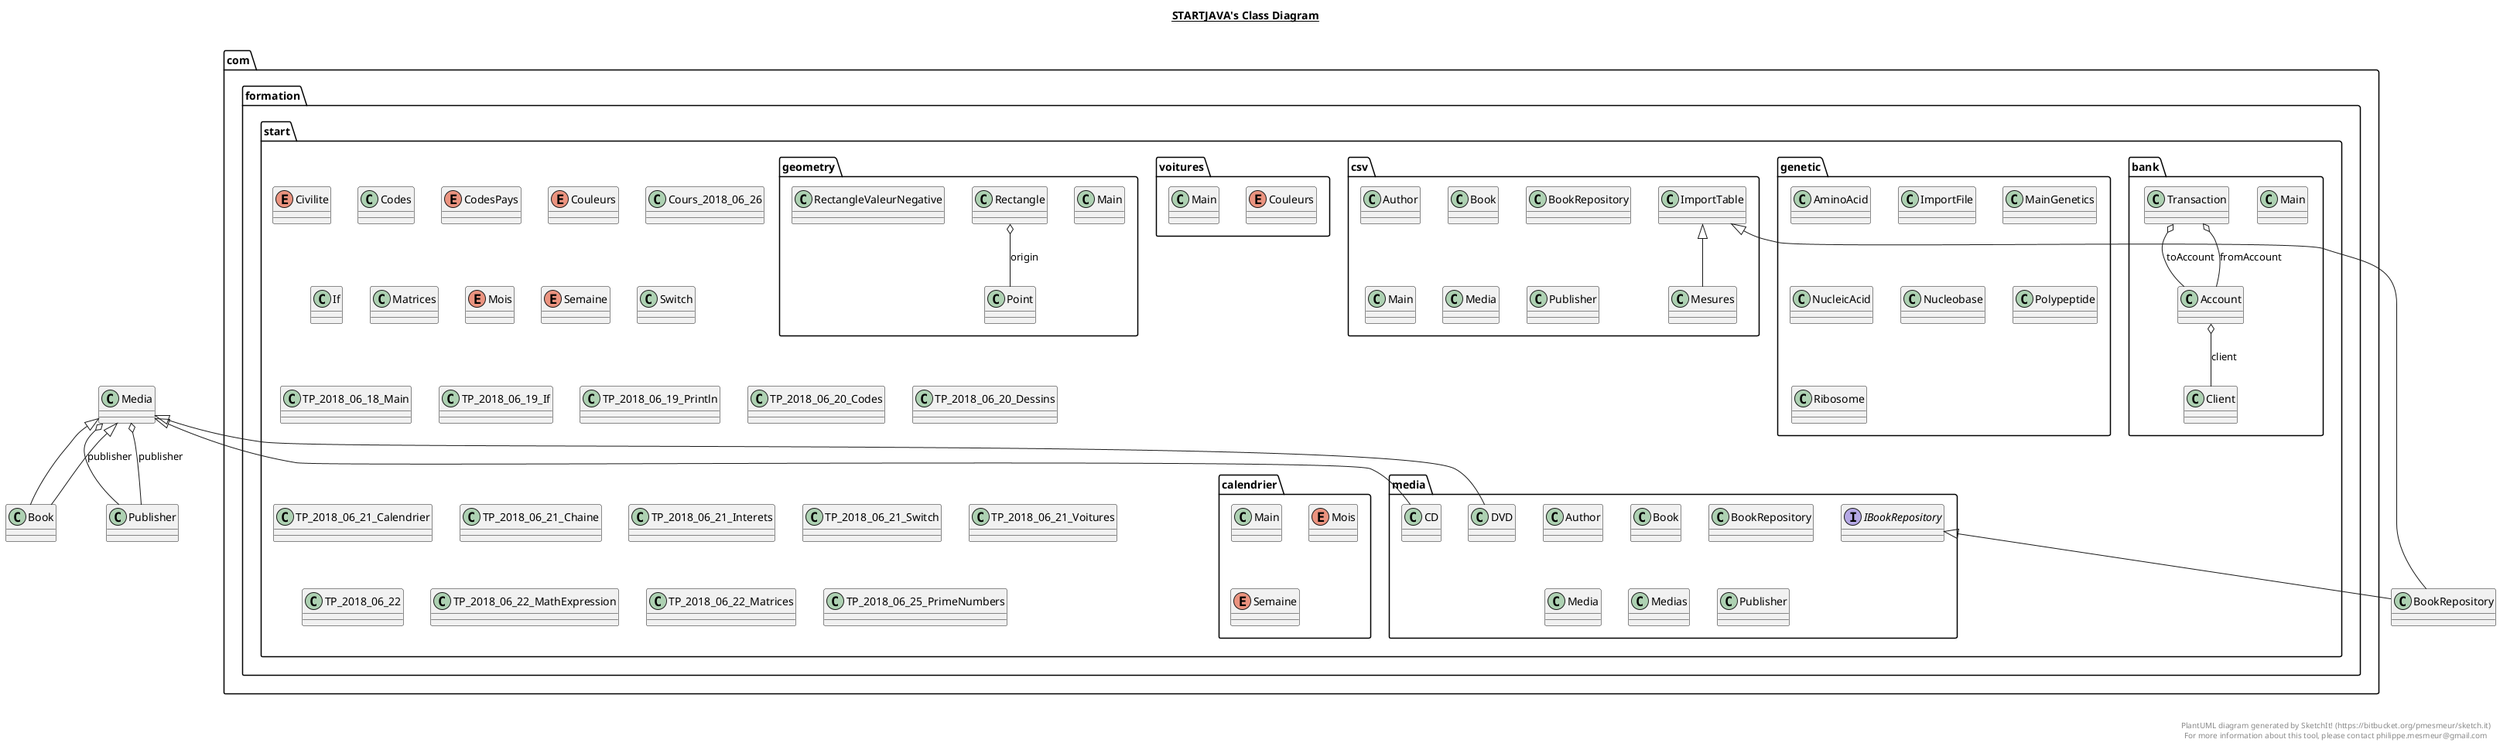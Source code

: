 @startuml

title __STARTJAVA's Class Diagram__\n

  package com.formation.start {
    package com.formation.start.bank {
      class Account {
      }
    }
  }
  

  package com.formation.start {
    package com.formation.start.genetic {
      class AminoAcid {
      }
    }
  }
  

  package com.formation.start {
    package com.formation.start.csv {
      class Author {
      }
    }
  }
  

  package com.formation.start {
    package com.formation.start.media {
      class Author {
      }
    }
  }
  

  package com.formation.start {
    package com.formation.start.csv {
      class Book {
      }
    }
  }
  

  package com.formation.start {
    package com.formation.start.media {
      class Book {
      }
    }
  }
  

  package com.formation.start {
    package com.formation.start.media {
      class BookRepository {
      }
    }
  }
  

  package com.formation.start {
    package com.formation.start.csv {
      class BookRepository {
      }
    }
  }
  

  package com.formation.start {
    package com.formation.start.media {
      class CD {
      }
    }
  }
  

  package com.formation.start {
    enum Civilite {
    }
  }
  

  package com.formation.start {
    package com.formation.start.bank {
      class Client {
      }
    }
  }
  

  package com.formation.start {
    class Codes {
    }
  }
  

  package com.formation.start {
    enum CodesPays {
    }
  }
  

  package com.formation.start {
    enum Couleurs {
    }
  }
  

  package com.formation.start {
    package com.formation.start.voitures {
      enum Couleurs {
      }
    }
  }
  

  package com.formation.start {
    class Cours_2018_06_26 {
    }
  }
  

  package com.formation.start {
    package com.formation.start.media {
      class DVD {
      }
    }
  }
  

  package com.formation.start {
    package com.formation.start.media {
      interface IBookRepository {
      }
    }
  }
  

  package com.formation.start {
    class If {
    }
  }
  

  package com.formation.start {
    package com.formation.start.genetic {
      class ImportFile {
      }
    }
  }
  

  package com.formation.start {
    package com.formation.start.csv {
      class ImportTable {
      }
    }
  }
  

  package com.formation.start {
    package com.formation.start.geometry {
      class Main {
      }
    }
  }
  

  package com.formation.start {
    package com.formation.start.calendrier {
      class Main {
      }
    }
  }
  

  package com.formation.start {
    package com.formation.start.bank {
      class Main {
      }
    }
  }
  

  package com.formation.start {
    package com.formation.start.voitures {
      class Main {
      }
    }
  }
  

  package com.formation.start {
    package com.formation.start.csv {
      class Main {
      }
    }
  }
  

  package com.formation.start {
    package com.formation.start.genetic {
      class MainGenetics {
      }
    }
  }
  

  package com.formation.start {
    class Matrices {
    }
  }
  

  package com.formation.start {
    package com.formation.start.csv {
      class Media {
      }
    }
  }
  

  package com.formation.start {
    package com.formation.start.media {
      class Media {
      }
    }
  }
  

  package com.formation.start {
    package com.formation.start.media {
      class Medias {
      }
    }
  }
  

  package com.formation.start {
    package com.formation.start.csv {
      class Mesures {
      }
    }
  }
  

  package com.formation.start {
    package com.formation.start.calendrier {
      enum Mois {
      }
    }
  }
  

  package com.formation.start {
    enum Mois {
    }
  }
  

  package com.formation.start {
    package com.formation.start.genetic {
      class NucleicAcid {
      }
    }
  }
  

  package com.formation.start {
    package com.formation.start.genetic {
      class Nucleobase {
      }
    }
  }
  

  package com.formation.start {
    package com.formation.start.geometry {
      class Point {
      }
    }
  }
  

  package com.formation.start {
    package com.formation.start.genetic {
      class Polypeptide {
      }
    }
  }
  

  package com.formation.start {
    package com.formation.start.media {
      class Publisher {
      }
    }
  }
  

  package com.formation.start {
    package com.formation.start.csv {
      class Publisher {
      }
    }
  }
  

  package com.formation.start {
    package com.formation.start.geometry {
      class Rectangle {
      }
    }
  }
  

  package com.formation.start {
    package com.formation.start.geometry {
      class RectangleValeurNegative {
      }
    }
  }
  

  package com.formation.start {
    package com.formation.start.genetic {
      class Ribosome {
      }
    }
  }
  

  package com.formation.start {
    enum Semaine {
    }
  }
  

  package com.formation.start {
    package com.formation.start.calendrier {
      enum Semaine {
      }
    }
  }
  

  package com.formation.start {
    class Switch {
    }
  }
  

  package com.formation.start {
    class TP_2018_06_18_Main {
    }
  }
  

  package com.formation.start {
    class TP_2018_06_18_Main {
    }
  }
  

  package com.formation.start {
    class TP_2018_06_19_If {
    }
  }
  

  package com.formation.start {
    class TP_2018_06_19_Println {
    }
  }
  

  package com.formation.start {
    class TP_2018_06_19_Println {
    }
  }
  

  package com.formation.start {
    class TP_2018_06_20_Codes {
    }
  }
  

  package com.formation.start {
    class TP_2018_06_20_Dessins {
    }
  }
  

  package com.formation.start {
    class TP_2018_06_20_Dessins {
    }
  }
  

  package com.formation.start {
    class TP_2018_06_21_Calendrier {
    }
  }
  

  package com.formation.start {
    class TP_2018_06_21_Chaine {
    }
  }
  

  package com.formation.start {
    class TP_2018_06_21_Chaine {
    }
  }
  

  package com.formation.start {
    class TP_2018_06_21_Interets {
    }
  }
  

  package com.formation.start {
    class TP_2018_06_21_Interets {
    }
  }
  

  package com.formation.start {
    class TP_2018_06_21_Switch {
    }
  }
  

  package com.formation.start {
    class TP_2018_06_21_Voitures {
    }
  }
  

  package com.formation.start {
    class TP_2018_06_22 {
    }
  }
  

  package com.formation.start {
    class TP_2018_06_22 {
    }
  }
  

  package com.formation.start {
    class TP_2018_06_22_MathExpression {
    }
  }
  

  package com.formation.start {
    class TP_2018_06_22_MathExpression {
    }
  }
  

  package com.formation.start {
    class TP_2018_06_22_Matrices {
    }
  }
  

  package com.formation.start {
    class TP_2018_06_25_PrimeNumbers {
    }
  }
  

  package com.formation.start {
    class TP_2018_06_25_PrimeNumbers {
    }
  }
  

  package com.formation.start {
    package com.formation.start.bank {
      class Transaction {
      }
    }
  }
  

  Account o-- Client : client
  Book -up-|> Media
  Book -up-|> Media
  BookRepository -up-|> IBookRepository
  BookRepository -up-|> ImportTable
  CD -up-|> Media
  DVD -up-|> Media
  Media o-- Publisher : publisher
  Media o-- Publisher : publisher
  Mesures -up-|> ImportTable
  Rectangle o-- Point : origin
  Transaction o-- Account : toAccount
  Transaction o-- Account : fromAccount


right footer


PlantUML diagram generated by SketchIt! (https://bitbucket.org/pmesmeur/sketch.it)
For more information about this tool, please contact philippe.mesmeur@gmail.com
endfooter

@enduml
